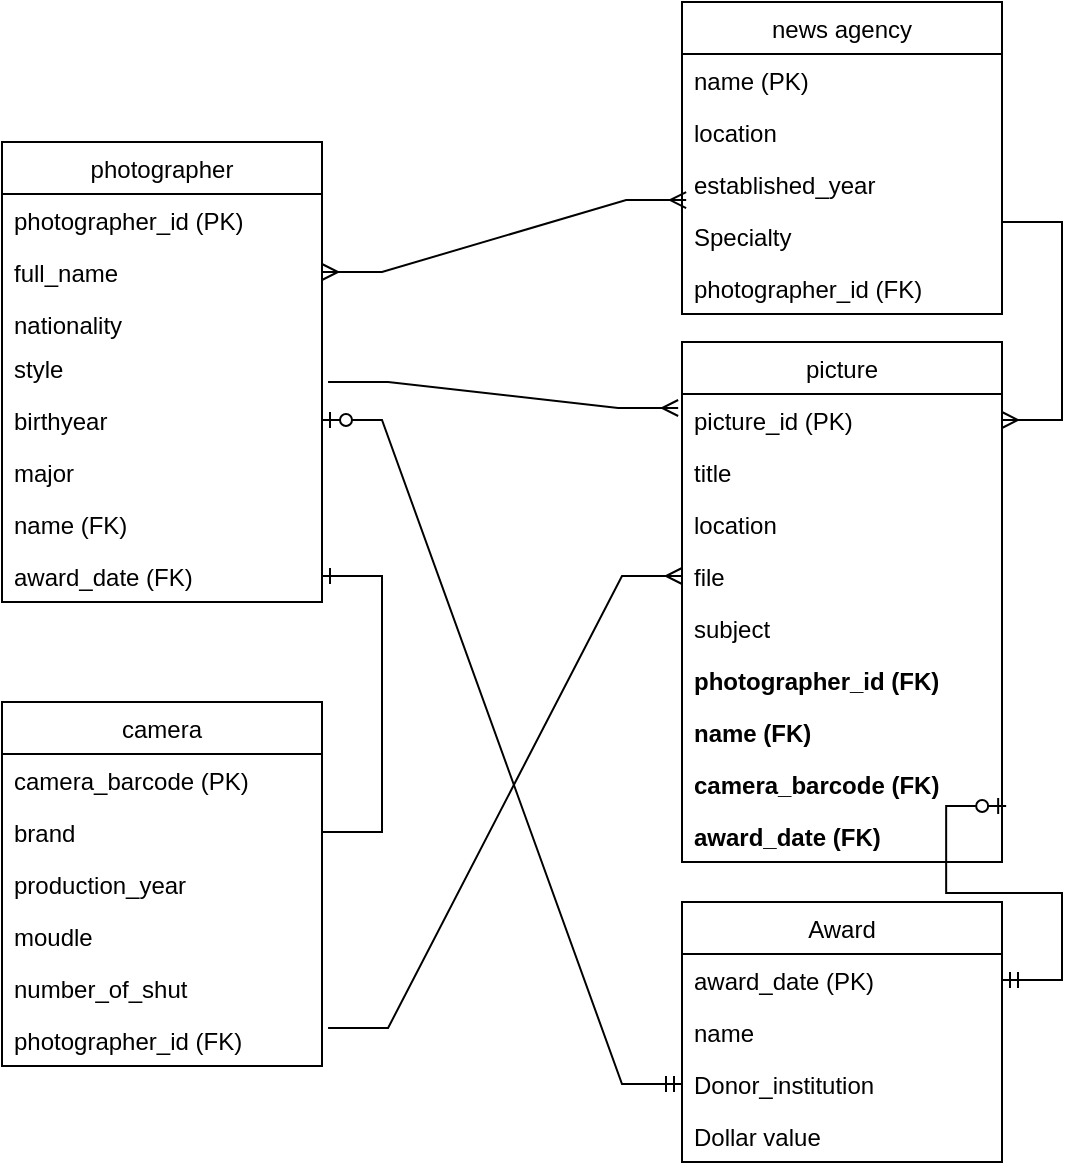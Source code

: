 <mxfile version="15.5.9" type="github">
  <diagram id="C5RBs43oDa-KdzZeNtuy" name="Page-1">
    <mxGraphModel dx="1019" dy="519" grid="1" gridSize="10" guides="1" tooltips="1" connect="1" arrows="1" fold="1" page="1" pageScale="1" pageWidth="827" pageHeight="1169" math="0" shadow="0">
      <root>
        <mxCell id="WIyWlLk6GJQsqaUBKTNV-0" />
        <mxCell id="WIyWlLk6GJQsqaUBKTNV-1" parent="WIyWlLk6GJQsqaUBKTNV-0" />
        <mxCell id="zkfFHV4jXpPFQw0GAbJ--13" value="Award" style="swimlane;fontStyle=0;align=center;verticalAlign=top;childLayout=stackLayout;horizontal=1;startSize=26;horizontalStack=0;resizeParent=1;resizeLast=0;collapsible=1;marginBottom=0;rounded=0;shadow=0;strokeWidth=1;" parent="WIyWlLk6GJQsqaUBKTNV-1" vertex="1">
          <mxGeometry x="460" y="540" width="160" height="130" as="geometry">
            <mxRectangle x="340" y="380" width="170" height="26" as="alternateBounds" />
          </mxGeometry>
        </mxCell>
        <mxCell id="vdM2KyjWit7h91wX-l81-1" value="award_date (PK)" style="text;align=left;verticalAlign=top;spacingLeft=4;spacingRight=4;overflow=hidden;rotatable=0;points=[[0,0.5],[1,0.5]];portConstraint=eastwest;" vertex="1" parent="zkfFHV4jXpPFQw0GAbJ--13">
          <mxGeometry y="26" width="160" height="26" as="geometry" />
        </mxCell>
        <mxCell id="lfQL7us9wZJw8BtGqzVw-1" value="name" style="text;align=left;verticalAlign=top;spacingLeft=4;spacingRight=4;overflow=hidden;rotatable=0;points=[[0,0.5],[1,0.5]];portConstraint=eastwest;" parent="zkfFHV4jXpPFQw0GAbJ--13" vertex="1">
          <mxGeometry y="52" width="160" height="26" as="geometry" />
        </mxCell>
        <mxCell id="rPaO7Wa8zMfB5h_HWeel-11" value="Donor_institution" style="text;align=left;verticalAlign=top;spacingLeft=4;spacingRight=4;overflow=hidden;rotatable=0;points=[[0,0.5],[1,0.5]];portConstraint=eastwest;" parent="zkfFHV4jXpPFQw0GAbJ--13" vertex="1">
          <mxGeometry y="78" width="160" height="26" as="geometry" />
        </mxCell>
        <mxCell id="rPaO7Wa8zMfB5h_HWeel-9" value="Dollar value" style="text;align=left;verticalAlign=top;spacingLeft=4;spacingRight=4;overflow=hidden;rotatable=0;points=[[0,0.5],[1,0.5]];portConstraint=eastwest;" parent="zkfFHV4jXpPFQw0GAbJ--13" vertex="1">
          <mxGeometry y="104" width="160" height="26" as="geometry" />
        </mxCell>
        <mxCell id="lfQL7us9wZJw8BtGqzVw-2" value="picture" style="swimlane;fontStyle=0;align=center;verticalAlign=top;childLayout=stackLayout;horizontal=1;startSize=26;horizontalStack=0;resizeParent=1;resizeLast=0;collapsible=1;marginBottom=0;rounded=0;shadow=0;strokeWidth=1;" parent="WIyWlLk6GJQsqaUBKTNV-1" vertex="1">
          <mxGeometry x="460" y="260" width="160" height="260" as="geometry">
            <mxRectangle x="340" y="380" width="170" height="26" as="alternateBounds" />
          </mxGeometry>
        </mxCell>
        <mxCell id="lfQL7us9wZJw8BtGqzVw-3" value="picture_id (PK)&#xa;" style="text;align=left;verticalAlign=top;spacingLeft=4;spacingRight=4;overflow=hidden;rotatable=0;points=[[0,0.5],[1,0.5]];portConstraint=eastwest;" parent="lfQL7us9wZJw8BtGqzVw-2" vertex="1">
          <mxGeometry y="26" width="160" height="26" as="geometry" />
        </mxCell>
        <mxCell id="rPaO7Wa8zMfB5h_HWeel-1" value="title" style="text;align=left;verticalAlign=top;spacingLeft=4;spacingRight=4;overflow=hidden;rotatable=0;points=[[0,0.5],[1,0.5]];portConstraint=eastwest;" parent="lfQL7us9wZJw8BtGqzVw-2" vertex="1">
          <mxGeometry y="52" width="160" height="26" as="geometry" />
        </mxCell>
        <mxCell id="rPaO7Wa8zMfB5h_HWeel-2" value="location" style="text;align=left;verticalAlign=top;spacingLeft=4;spacingRight=4;overflow=hidden;rotatable=0;points=[[0,0.5],[1,0.5]];portConstraint=eastwest;" parent="lfQL7us9wZJw8BtGqzVw-2" vertex="1">
          <mxGeometry y="78" width="160" height="26" as="geometry" />
        </mxCell>
        <mxCell id="rPaO7Wa8zMfB5h_HWeel-3" value="file" style="text;align=left;verticalAlign=top;spacingLeft=4;spacingRight=4;overflow=hidden;rotatable=0;points=[[0,0.5],[1,0.5]];portConstraint=eastwest;" parent="lfQL7us9wZJw8BtGqzVw-2" vertex="1">
          <mxGeometry y="104" width="160" height="26" as="geometry" />
        </mxCell>
        <mxCell id="rPaO7Wa8zMfB5h_HWeel-24" value="subject" style="text;align=left;verticalAlign=top;spacingLeft=4;spacingRight=4;overflow=hidden;rotatable=0;points=[[0,0.5],[1,0.5]];portConstraint=eastwest;" parent="lfQL7us9wZJw8BtGqzVw-2" vertex="1">
          <mxGeometry y="130" width="160" height="26" as="geometry" />
        </mxCell>
        <mxCell id="rPaO7Wa8zMfB5h_HWeel-27" value="photographer_id (FK) " style="text;align=left;verticalAlign=top;spacingLeft=4;spacingRight=4;overflow=hidden;rotatable=0;points=[[0,0.5],[1,0.5]];portConstraint=eastwest;fontStyle=1" parent="lfQL7us9wZJw8BtGqzVw-2" vertex="1">
          <mxGeometry y="156" width="160" height="26" as="geometry" />
        </mxCell>
        <mxCell id="rPaO7Wa8zMfB5h_HWeel-29" value="name (FK)" style="text;align=left;verticalAlign=top;spacingLeft=4;spacingRight=4;overflow=hidden;rotatable=0;points=[[0,0.5],[1,0.5]];portConstraint=eastwest;fontStyle=1" parent="lfQL7us9wZJw8BtGqzVw-2" vertex="1">
          <mxGeometry y="182" width="160" height="26" as="geometry" />
        </mxCell>
        <mxCell id="vdM2KyjWit7h91wX-l81-2" value="camera_barcode (FK)" style="text;align=left;verticalAlign=top;spacingLeft=4;spacingRight=4;overflow=hidden;rotatable=0;points=[[0,0.5],[1,0.5]];portConstraint=eastwest;fontStyle=1" vertex="1" parent="lfQL7us9wZJw8BtGqzVw-2">
          <mxGeometry y="208" width="160" height="26" as="geometry" />
        </mxCell>
        <mxCell id="lfQL7us9wZJw8BtGqzVw-4" value="award_date (FK)" style="text;align=left;verticalAlign=top;spacingLeft=4;spacingRight=4;overflow=hidden;rotatable=0;points=[[0,0.5],[1,0.5]];portConstraint=eastwest;fontStyle=1" parent="lfQL7us9wZJw8BtGqzVw-2" vertex="1">
          <mxGeometry y="234" width="160" height="26" as="geometry" />
        </mxCell>
        <mxCell id="lfQL7us9wZJw8BtGqzVw-5" value="photographer" style="swimlane;fontStyle=0;align=center;verticalAlign=top;childLayout=stackLayout;horizontal=1;startSize=26;horizontalStack=0;resizeParent=1;resizeLast=0;collapsible=1;marginBottom=0;rounded=0;shadow=0;strokeWidth=1;" parent="WIyWlLk6GJQsqaUBKTNV-1" vertex="1">
          <mxGeometry x="120" y="160" width="160" height="230" as="geometry">
            <mxRectangle x="340" y="380" width="170" height="26" as="alternateBounds" />
          </mxGeometry>
        </mxCell>
        <mxCell id="lfQL7us9wZJw8BtGqzVw-9" value="photographer_id (PK)&#xa;" style="text;align=left;verticalAlign=top;spacingLeft=4;spacingRight=4;overflow=hidden;rotatable=0;points=[[0,0.5],[1,0.5]];portConstraint=eastwest;" parent="lfQL7us9wZJw8BtGqzVw-5" vertex="1">
          <mxGeometry y="26" width="160" height="26" as="geometry" />
        </mxCell>
        <mxCell id="lfQL7us9wZJw8BtGqzVw-10" value="full_name&#xa;" style="text;align=left;verticalAlign=top;spacingLeft=4;spacingRight=4;overflow=hidden;rotatable=0;points=[[0,0.5],[1,0.5]];portConstraint=eastwest;" parent="lfQL7us9wZJw8BtGqzVw-5" vertex="1">
          <mxGeometry y="52" width="160" height="26" as="geometry" />
        </mxCell>
        <mxCell id="lfQL7us9wZJw8BtGqzVw-6" value="nationality&#xa;" style="text;align=left;verticalAlign=top;spacingLeft=4;spacingRight=4;overflow=hidden;rotatable=0;points=[[0,0.5],[1,0.5]];portConstraint=eastwest;" parent="lfQL7us9wZJw8BtGqzVw-5" vertex="1">
          <mxGeometry y="78" width="160" height="22" as="geometry" />
        </mxCell>
        <mxCell id="lfQL7us9wZJw8BtGqzVw-8" value="style" style="text;align=left;verticalAlign=top;spacingLeft=4;spacingRight=4;overflow=hidden;rotatable=0;points=[[0,0.5],[1,0.5]];portConstraint=eastwest;" parent="lfQL7us9wZJw8BtGqzVw-5" vertex="1">
          <mxGeometry y="100" width="160" height="26" as="geometry" />
        </mxCell>
        <mxCell id="rPaO7Wa8zMfB5h_HWeel-4" value="birthyear" style="text;align=left;verticalAlign=top;spacingLeft=4;spacingRight=4;overflow=hidden;rotatable=0;points=[[0,0.5],[1,0.5]];portConstraint=eastwest;" parent="lfQL7us9wZJw8BtGqzVw-5" vertex="1">
          <mxGeometry y="126" width="160" height="26" as="geometry" />
        </mxCell>
        <mxCell id="rPaO7Wa8zMfB5h_HWeel-26" value="major" style="text;align=left;verticalAlign=top;spacingLeft=4;spacingRight=4;overflow=hidden;rotatable=0;points=[[0,0.5],[1,0.5]];portConstraint=eastwest;" parent="lfQL7us9wZJw8BtGqzVw-5" vertex="1">
          <mxGeometry y="152" width="160" height="26" as="geometry" />
        </mxCell>
        <mxCell id="vdM2KyjWit7h91wX-l81-3" value="name (FK)" style="text;align=left;verticalAlign=top;spacingLeft=4;spacingRight=4;overflow=hidden;rotatable=0;points=[[0,0.5],[1,0.5]];portConstraint=eastwest;" vertex="1" parent="lfQL7us9wZJw8BtGqzVw-5">
          <mxGeometry y="178" width="160" height="26" as="geometry" />
        </mxCell>
        <mxCell id="lfQL7us9wZJw8BtGqzVw-7" value="award_date (FK)" style="text;align=left;verticalAlign=top;spacingLeft=4;spacingRight=4;overflow=hidden;rotatable=0;points=[[0,0.5],[1,0.5]];portConstraint=eastwest;" parent="lfQL7us9wZJw8BtGqzVw-5" vertex="1">
          <mxGeometry y="204" width="160" height="26" as="geometry" />
        </mxCell>
        <mxCell id="lfQL7us9wZJw8BtGqzVw-14" value="news agency" style="swimlane;fontStyle=0;align=center;verticalAlign=top;childLayout=stackLayout;horizontal=1;startSize=26;horizontalStack=0;resizeParent=1;resizeLast=0;collapsible=1;marginBottom=0;rounded=0;shadow=0;strokeWidth=1;" parent="WIyWlLk6GJQsqaUBKTNV-1" vertex="1">
          <mxGeometry x="460" y="90" width="160" height="156" as="geometry">
            <mxRectangle x="340" y="380" width="170" height="26" as="alternateBounds" />
          </mxGeometry>
        </mxCell>
        <mxCell id="lfQL7us9wZJw8BtGqzVw-15" value="name (PK)&#xa;" style="text;align=left;verticalAlign=top;spacingLeft=4;spacingRight=4;overflow=hidden;rotatable=0;points=[[0,0.5],[1,0.5]];portConstraint=eastwest;" parent="lfQL7us9wZJw8BtGqzVw-14" vertex="1">
          <mxGeometry y="26" width="160" height="26" as="geometry" />
        </mxCell>
        <mxCell id="lfQL7us9wZJw8BtGqzVw-20" value="location" style="text;align=left;verticalAlign=top;spacingLeft=4;spacingRight=4;overflow=hidden;rotatable=0;points=[[0,0.5],[1,0.5]];portConstraint=eastwest;" parent="lfQL7us9wZJw8BtGqzVw-14" vertex="1">
          <mxGeometry y="52" width="160" height="26" as="geometry" />
        </mxCell>
        <mxCell id="lfQL7us9wZJw8BtGqzVw-19" value="established_year" style="text;align=left;verticalAlign=top;spacingLeft=4;spacingRight=4;overflow=hidden;rotatable=0;points=[[0,0.5],[1,0.5]];portConstraint=eastwest;" parent="lfQL7us9wZJw8BtGqzVw-14" vertex="1">
          <mxGeometry y="78" width="160" height="26" as="geometry" />
        </mxCell>
        <mxCell id="rPaO7Wa8zMfB5h_HWeel-25" value="Specialty" style="text;align=left;verticalAlign=top;spacingLeft=4;spacingRight=4;overflow=hidden;rotatable=0;points=[[0,0.5],[1,0.5]];portConstraint=eastwest;" parent="lfQL7us9wZJw8BtGqzVw-14" vertex="1">
          <mxGeometry y="104" width="160" height="26" as="geometry" />
        </mxCell>
        <mxCell id="lfQL7us9wZJw8BtGqzVw-18" value="photographer_id (FK)" style="text;align=left;verticalAlign=top;spacingLeft=4;spacingRight=4;overflow=hidden;rotatable=0;points=[[0,0.5],[1,0.5]];portConstraint=eastwest;" parent="lfQL7us9wZJw8BtGqzVw-14" vertex="1">
          <mxGeometry y="130" width="160" height="26" as="geometry" />
        </mxCell>
        <mxCell id="lfQL7us9wZJw8BtGqzVw-21" value="camera" style="swimlane;fontStyle=0;align=center;verticalAlign=top;childLayout=stackLayout;horizontal=1;startSize=26;horizontalStack=0;resizeParent=1;resizeLast=0;collapsible=1;marginBottom=0;rounded=0;shadow=0;strokeWidth=1;" parent="WIyWlLk6GJQsqaUBKTNV-1" vertex="1">
          <mxGeometry x="120" y="440" width="160" height="182" as="geometry">
            <mxRectangle x="340" y="380" width="170" height="26" as="alternateBounds" />
          </mxGeometry>
        </mxCell>
        <mxCell id="rPaO7Wa8zMfB5h_HWeel-28" value="camera_barcode (PK)" style="text;align=left;verticalAlign=top;spacingLeft=4;spacingRight=4;overflow=hidden;rotatable=0;points=[[0,0.5],[1,0.5]];portConstraint=eastwest;" parent="lfQL7us9wZJw8BtGqzVw-21" vertex="1">
          <mxGeometry y="26" width="160" height="26" as="geometry" />
        </mxCell>
        <mxCell id="lfQL7us9wZJw8BtGqzVw-22" value="brand" style="text;align=left;verticalAlign=top;spacingLeft=4;spacingRight=4;overflow=hidden;rotatable=0;points=[[0,0.5],[1,0.5]];portConstraint=eastwest;" parent="lfQL7us9wZJw8BtGqzVw-21" vertex="1">
          <mxGeometry y="52" width="160" height="26" as="geometry" />
        </mxCell>
        <mxCell id="rPaO7Wa8zMfB5h_HWeel-5" value="production_year" style="text;align=left;verticalAlign=top;spacingLeft=4;spacingRight=4;overflow=hidden;rotatable=0;points=[[0,0.5],[1,0.5]];portConstraint=eastwest;" parent="lfQL7us9wZJw8BtGqzVw-21" vertex="1">
          <mxGeometry y="78" width="160" height="26" as="geometry" />
        </mxCell>
        <mxCell id="rPaO7Wa8zMfB5h_HWeel-7" value="moudle" style="text;align=left;verticalAlign=top;spacingLeft=4;spacingRight=4;overflow=hidden;rotatable=0;points=[[0,0.5],[1,0.5]];portConstraint=eastwest;" parent="lfQL7us9wZJw8BtGqzVw-21" vertex="1">
          <mxGeometry y="104" width="160" height="26" as="geometry" />
        </mxCell>
        <mxCell id="vdM2KyjWit7h91wX-l81-0" value="number_of_shut" style="text;align=left;verticalAlign=top;spacingLeft=4;spacingRight=4;overflow=hidden;rotatable=0;points=[[0,0.5],[1,0.5]];portConstraint=eastwest;" vertex="1" parent="lfQL7us9wZJw8BtGqzVw-21">
          <mxGeometry y="130" width="160" height="26" as="geometry" />
        </mxCell>
        <mxCell id="rPaO7Wa8zMfB5h_HWeel-8" value="photographer_id (FK)" style="text;align=left;verticalAlign=top;spacingLeft=4;spacingRight=4;overflow=hidden;rotatable=0;points=[[0,0.5],[1,0.5]];portConstraint=eastwest;" parent="lfQL7us9wZJw8BtGqzVw-21" vertex="1">
          <mxGeometry y="156" width="160" height="26" as="geometry" />
        </mxCell>
        <mxCell id="rPaO7Wa8zMfB5h_HWeel-12" value="" style="edgeStyle=entityRelationEdgeStyle;fontSize=12;html=1;endArrow=ERone;endFill=1;rounded=0;exitX=1;exitY=0.5;exitDx=0;exitDy=0;" parent="WIyWlLk6GJQsqaUBKTNV-1" source="lfQL7us9wZJw8BtGqzVw-22" target="lfQL7us9wZJw8BtGqzVw-7" edge="1">
          <mxGeometry width="100" height="100" relative="1" as="geometry">
            <mxPoint x="350" y="530" as="sourcePoint" />
            <mxPoint x="260" y="338" as="targetPoint" />
          </mxGeometry>
        </mxCell>
        <mxCell id="rPaO7Wa8zMfB5h_HWeel-17" value="" style="edgeStyle=entityRelationEdgeStyle;fontSize=12;html=1;endArrow=ERmany;rounded=0;exitX=1.019;exitY=0.769;exitDx=0;exitDy=0;exitPerimeter=0;entryX=-0.012;entryY=0.269;entryDx=0;entryDy=0;entryPerimeter=0;" parent="WIyWlLk6GJQsqaUBKTNV-1" source="lfQL7us9wZJw8BtGqzVw-8" target="lfQL7us9wZJw8BtGqzVw-3" edge="1">
          <mxGeometry width="100" height="100" relative="1" as="geometry">
            <mxPoint x="290" y="280" as="sourcePoint" />
            <mxPoint x="390" y="180" as="targetPoint" />
          </mxGeometry>
        </mxCell>
        <mxCell id="rPaO7Wa8zMfB5h_HWeel-18" value="" style="edgeStyle=entityRelationEdgeStyle;fontSize=12;html=1;endArrow=ERmany;startArrow=ERmany;rounded=0;entryX=0.013;entryY=0.808;entryDx=0;entryDy=0;entryPerimeter=0;exitX=1;exitY=0.5;exitDx=0;exitDy=0;" parent="WIyWlLk6GJQsqaUBKTNV-1" source="lfQL7us9wZJw8BtGqzVw-10" target="lfQL7us9wZJw8BtGqzVw-19" edge="1">
          <mxGeometry width="100" height="100" relative="1" as="geometry">
            <mxPoint x="280" y="210" as="sourcePoint" />
            <mxPoint x="380" y="110" as="targetPoint" />
          </mxGeometry>
        </mxCell>
        <mxCell id="rPaO7Wa8zMfB5h_HWeel-20" value="" style="edgeStyle=entityRelationEdgeStyle;fontSize=12;html=1;endArrow=ERmany;rounded=0;exitX=1.019;exitY=0.269;exitDx=0;exitDy=0;exitPerimeter=0;entryX=0;entryY=0.5;entryDx=0;entryDy=0;" parent="WIyWlLk6GJQsqaUBKTNV-1" source="rPaO7Wa8zMfB5h_HWeel-8" target="rPaO7Wa8zMfB5h_HWeel-3" edge="1">
          <mxGeometry width="100" height="100" relative="1" as="geometry">
            <mxPoint x="290" y="480" as="sourcePoint" />
            <mxPoint x="390" y="380" as="targetPoint" />
          </mxGeometry>
        </mxCell>
        <mxCell id="rPaO7Wa8zMfB5h_HWeel-21" value="" style="edgeStyle=entityRelationEdgeStyle;fontSize=12;html=1;endArrow=ERmany;rounded=0;" parent="WIyWlLk6GJQsqaUBKTNV-1" target="lfQL7us9wZJw8BtGqzVw-3" edge="1">
          <mxGeometry width="100" height="100" relative="1" as="geometry">
            <mxPoint x="620" y="200" as="sourcePoint" />
            <mxPoint x="680" y="320" as="targetPoint" />
          </mxGeometry>
        </mxCell>
        <mxCell id="rPaO7Wa8zMfB5h_HWeel-22" value="" style="edgeStyle=entityRelationEdgeStyle;fontSize=12;html=1;endArrow=ERzeroToOne;startArrow=ERmandOne;rounded=0;entryX=1.013;entryY=-0.077;entryDx=0;entryDy=0;entryPerimeter=0;exitX=1;exitY=0.5;exitDx=0;exitDy=0;" parent="WIyWlLk6GJQsqaUBKTNV-1" target="lfQL7us9wZJw8BtGqzVw-4" edge="1" source="vdM2KyjWit7h91wX-l81-1">
          <mxGeometry width="100" height="100" relative="1" as="geometry">
            <mxPoint x="622" y="540" as="sourcePoint" />
            <mxPoint x="690" y="389" as="targetPoint" />
          </mxGeometry>
        </mxCell>
        <mxCell id="rPaO7Wa8zMfB5h_HWeel-23" value="" style="edgeStyle=entityRelationEdgeStyle;fontSize=12;html=1;endArrow=ERzeroToOne;startArrow=ERmandOne;rounded=0;entryX=1;entryY=0.5;entryDx=0;entryDy=0;exitX=0;exitY=0.5;exitDx=0;exitDy=0;" parent="WIyWlLk6GJQsqaUBKTNV-1" source="rPaO7Wa8zMfB5h_HWeel-11" target="rPaO7Wa8zMfB5h_HWeel-4" edge="1">
          <mxGeometry width="100" height="100" relative="1" as="geometry">
            <mxPoint x="360" y="370" as="sourcePoint" />
            <mxPoint x="460" y="270" as="targetPoint" />
          </mxGeometry>
        </mxCell>
      </root>
    </mxGraphModel>
  </diagram>
</mxfile>
